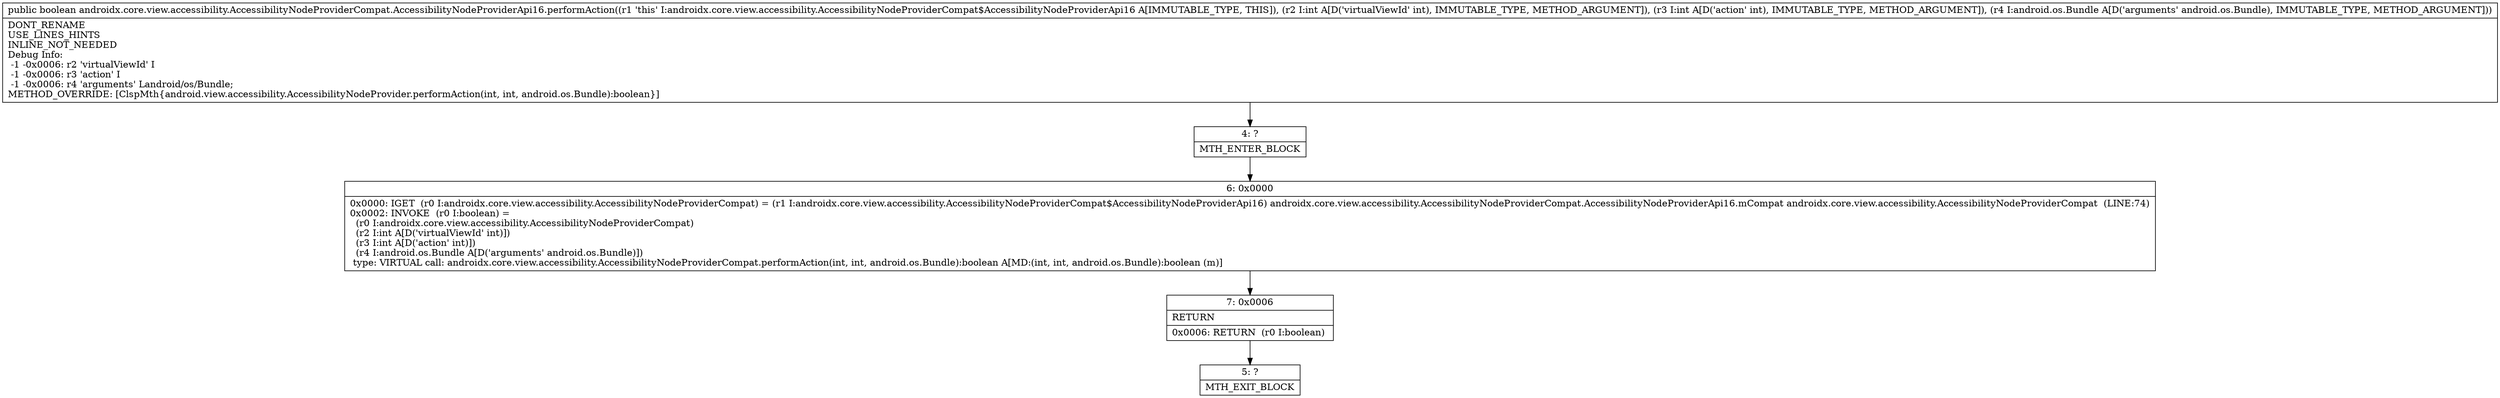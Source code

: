 digraph "CFG forandroidx.core.view.accessibility.AccessibilityNodeProviderCompat.AccessibilityNodeProviderApi16.performAction(IILandroid\/os\/Bundle;)Z" {
Node_4 [shape=record,label="{4\:\ ?|MTH_ENTER_BLOCK\l}"];
Node_6 [shape=record,label="{6\:\ 0x0000|0x0000: IGET  (r0 I:androidx.core.view.accessibility.AccessibilityNodeProviderCompat) = (r1 I:androidx.core.view.accessibility.AccessibilityNodeProviderCompat$AccessibilityNodeProviderApi16) androidx.core.view.accessibility.AccessibilityNodeProviderCompat.AccessibilityNodeProviderApi16.mCompat androidx.core.view.accessibility.AccessibilityNodeProviderCompat  (LINE:74)\l0x0002: INVOKE  (r0 I:boolean) = \l  (r0 I:androidx.core.view.accessibility.AccessibilityNodeProviderCompat)\l  (r2 I:int A[D('virtualViewId' int)])\l  (r3 I:int A[D('action' int)])\l  (r4 I:android.os.Bundle A[D('arguments' android.os.Bundle)])\l type: VIRTUAL call: androidx.core.view.accessibility.AccessibilityNodeProviderCompat.performAction(int, int, android.os.Bundle):boolean A[MD:(int, int, android.os.Bundle):boolean (m)]\l}"];
Node_7 [shape=record,label="{7\:\ 0x0006|RETURN\l|0x0006: RETURN  (r0 I:boolean) \l}"];
Node_5 [shape=record,label="{5\:\ ?|MTH_EXIT_BLOCK\l}"];
MethodNode[shape=record,label="{public boolean androidx.core.view.accessibility.AccessibilityNodeProviderCompat.AccessibilityNodeProviderApi16.performAction((r1 'this' I:androidx.core.view.accessibility.AccessibilityNodeProviderCompat$AccessibilityNodeProviderApi16 A[IMMUTABLE_TYPE, THIS]), (r2 I:int A[D('virtualViewId' int), IMMUTABLE_TYPE, METHOD_ARGUMENT]), (r3 I:int A[D('action' int), IMMUTABLE_TYPE, METHOD_ARGUMENT]), (r4 I:android.os.Bundle A[D('arguments' android.os.Bundle), IMMUTABLE_TYPE, METHOD_ARGUMENT]))  | DONT_RENAME\lUSE_LINES_HINTS\lINLINE_NOT_NEEDED\lDebug Info:\l  \-1 \-0x0006: r2 'virtualViewId' I\l  \-1 \-0x0006: r3 'action' I\l  \-1 \-0x0006: r4 'arguments' Landroid\/os\/Bundle;\lMETHOD_OVERRIDE: [ClspMth\{android.view.accessibility.AccessibilityNodeProvider.performAction(int, int, android.os.Bundle):boolean\}]\l}"];
MethodNode -> Node_4;Node_4 -> Node_6;
Node_6 -> Node_7;
Node_7 -> Node_5;
}

